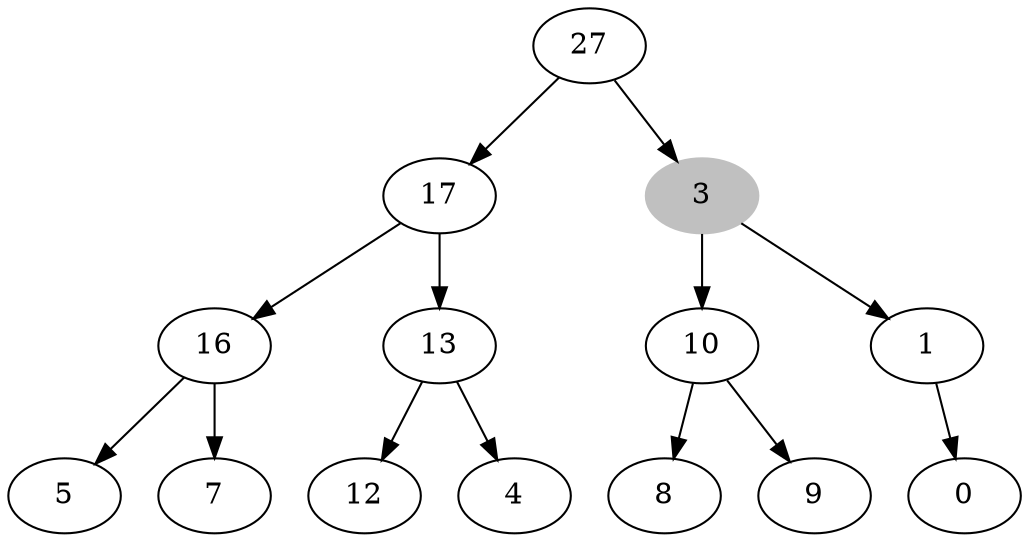 digraph A {
    27->{17, 3};
    3[style=filled;color=grey];
    17->{16, 13};
    3->{10, 1};
    16->{5, 7};
    13->{12, 4};
    10->{8, 9};
    1->0;
    }

